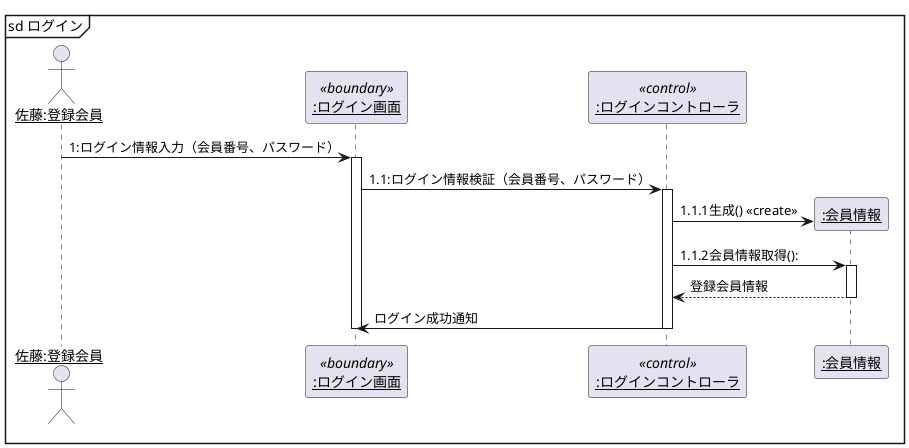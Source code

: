 @startuml 図４－１シーケンス図の例
' title ログイン認証
' hide footbox
Actor "<u>佐藤:登録会員</u>" as member
participant "<u>:ログイン画面</u>" as boundary <<boundary>>
participant "<u>:ログインコントローラ</u>" as control <<control>>
' participant "会員情報" as entity

mainframe sd ログイン 

member -> boundary : 1:ログイン情報入力（会員番号、パスワード）
activate  boundary
    boundary -> control : 1.1:ログイン情報検証（会員番号、パスワード）


    activate control
        create  "<u>:会員情報</u>" as entity
        control -> entity :1.1.1生成() <<create>>
        control -> entity : 1.1.2会員情報取得():
    
        activate entity
            control <-- entity : 登録会員情報
        deactivate entity

    boundary <- control : ログイン成功通知
        
    deactivate control

deactivate boundary
    

' control -> entity : <<create>>\n1.1.1生成():
' control -> entity : 1.1.2会員情報取得():<<create>>
' control <- entity : 登録会員情報


@enduml